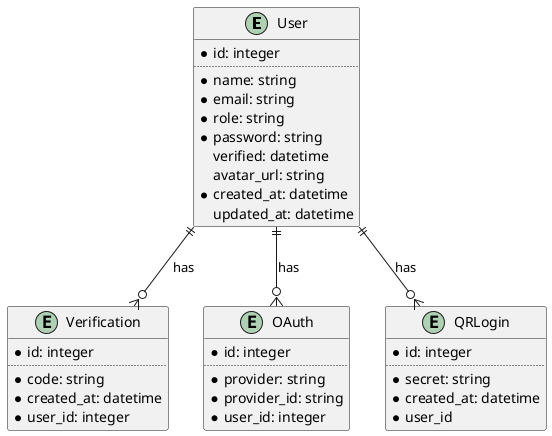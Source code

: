 @startuml erd_user
' ERD для сущностей, связанных с пользователями

entity User {
  *id: integer
  ..
  *name: string
  *email: string
  *role: string
  *password: string
  verified: datetime
  avatar_url: string
  *created_at: datetime
  updated_at: datetime
}

entity Verification {
  *id: integer
  ..
  *code: string
  *created_at: datetime
  *user_id: integer
}

entity OAuth {
  *id: integer
  ..
  *provider: string
  *provider_id: string
  *user_id: integer
}

entity QRLogin {
  *id: integer
  ..
  *secret: string
  *created_at: datetime
  *user_id
}


User ||--o{ Verification : "has"
User ||--o{ OAuth : "has"
User ||--o{ QRLogin : "has"
@enduml